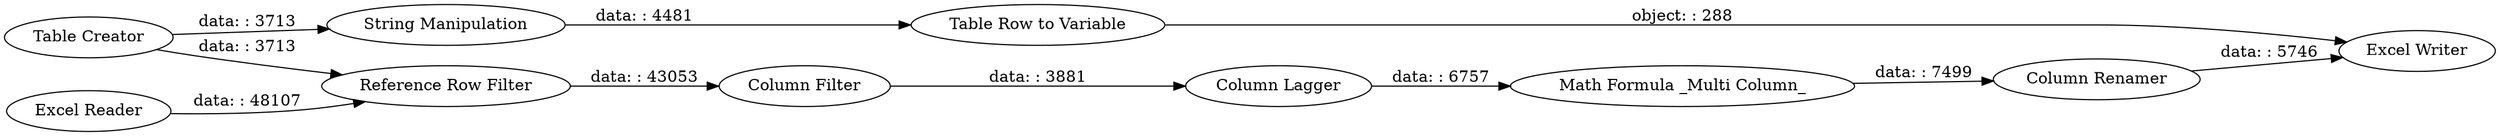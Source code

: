 digraph {
	"-9062993834212224880_9" [label="Column Lagger"]
	"-9062993834212224880_1" [label="Excel Reader"]
	"-9062993834212224880_22" [label="Table Row to Variable"]
	"-9062993834212224880_18" [label="Column Renamer"]
	"-9062993834212224880_19" [label="Excel Writer"]
	"-9062993834212224880_23" [label="Math Formula _Multi Column_"]
	"-9062993834212224880_13" [label="Table Creator"]
	"-9062993834212224880_24" [label="Column Filter"]
	"-9062993834212224880_12" [label="Reference Row Filter"]
	"-9062993834212224880_21" [label="String Manipulation"]
	"-9062993834212224880_12" -> "-9062993834212224880_24" [label="data: : 43053"]
	"-9062993834212224880_24" -> "-9062993834212224880_9" [label="data: : 3881"]
	"-9062993834212224880_13" -> "-9062993834212224880_21" [label="data: : 3713"]
	"-9062993834212224880_23" -> "-9062993834212224880_18" [label="data: : 7499"]
	"-9062993834212224880_18" -> "-9062993834212224880_19" [label="data: : 5746"]
	"-9062993834212224880_21" -> "-9062993834212224880_22" [label="data: : 4481"]
	"-9062993834212224880_22" -> "-9062993834212224880_19" [label="object: : 288"]
	"-9062993834212224880_1" -> "-9062993834212224880_12" [label="data: : 48107"]
	"-9062993834212224880_9" -> "-9062993834212224880_23" [label="data: : 6757"]
	"-9062993834212224880_13" -> "-9062993834212224880_12" [label="data: : 3713"]
	rankdir=LR
}
